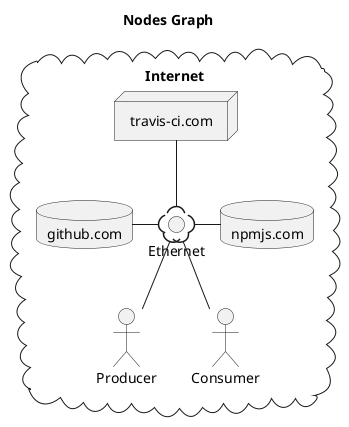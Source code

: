 @startuml nodes_graph
    title Nodes Graph

    cloud "Internet" as Internet {
        database "github.com" as VCServer
        database "npmjs.com" as PackageServer
        node "travis-ci.com" as CICDServer
        actor "Producer" as Producer
        actor "Consumer" as Consumer
        interface "Ethernet" as Ethernet
        VCServer -( Ethernet
        CICDServer --( Ethernet
        Ethernet )- PackageServer
        Ethernet )-- Producer
        Ethernet )-- Consumer
    }
@enduml

@startuml services_graph

    title Deployment Base Services Graph

    node "github.com" as github {
        database "Git Repository" as GitRepo [[https://github.com/imazzine/cli/tree/0.0.0]]
        node "Git Server" as GitServer
        GitRepo <- GitServer: store
    }
    interface "Webhooks" as Webhooks [[https://developer.github.com/webhooks/]]
    interface "Rest API" as GitRestApi [[https://developer.github.com/v3/]]
    GitServer -- Webhooks
    GitServer -- GitRestApi
    
    node "npmjs.com" as npmjs {
        node "Npm Server" as NpmService
        database "Npm Package" as NpmPackage [[https://www.npmjs.com/package/@imazzine/cli/v/0.0.0]]
        NpmService -> NpmPackage: store
    }
    interface "Npm Interface" as NpmInterface [[https://docs.npmjs.com/]]
    NpmService -- NpmInterface

    node "travis-ci.com" as CiCdServer {
        node "CI/CD Service" as CiCdService [[https://travis-ci.com/imazzine/cli]]
    }
    interface "Travis API" as CiCdInterface [[https://docs.travis-ci.com/user/languages/javascript-with-nodejs/]]
    CiCdService -- CiCdInterface
    Webhooks )-- CiCdService
    GitRestApi )- CiCdService
    CiCdService --( NpmInterface
    
    node "Producer" as Producer {
        node "GIT Client" as GitClient [[https://git-scm.com/downloads]]
        interface "GIT CLI" as GitCli [[https://git-scm.com/book/en/v2/Getting-Started-The-Command-Line]]
        GitClient -- GitCli

        file "Source files" as Sources [[https://github.com/imazzine/cli/tree/0.0.0]]
        file ".travis.yml" as CiCdConf [[https://github.com/imazzine/cli/blob/0.0.0/.travis.yml]]
        file "package.json" as NpmConfig [[https://github.com/imazzine/cli/blob/0.0.0/package.json]]
        GitRepo "0..*" o-- Sources
        Sources *-- CiCdConf
        Sources *-- NpmConfig
        GitRestApi )-- GitClient
        CiCdInterface )-- CiCdConf
        NpmInterface )-- NpmConfig
    }

    node "Consumer" as Consumer {
        node "NPM Client" as NpmClient [[https://www.npmjs.com/get-npm]]
        interface "NPM CLI" as BIN [[https://docs.npmjs.com/cli-documentation/]]
        NpmInterface )-- NpmClient
        NpmClient -- BIN
        file "Binaries" as Binaries
        NpmPackage "0..*" o-- Binaries
        NpmClient -> Binaries: install
    }
@enduml